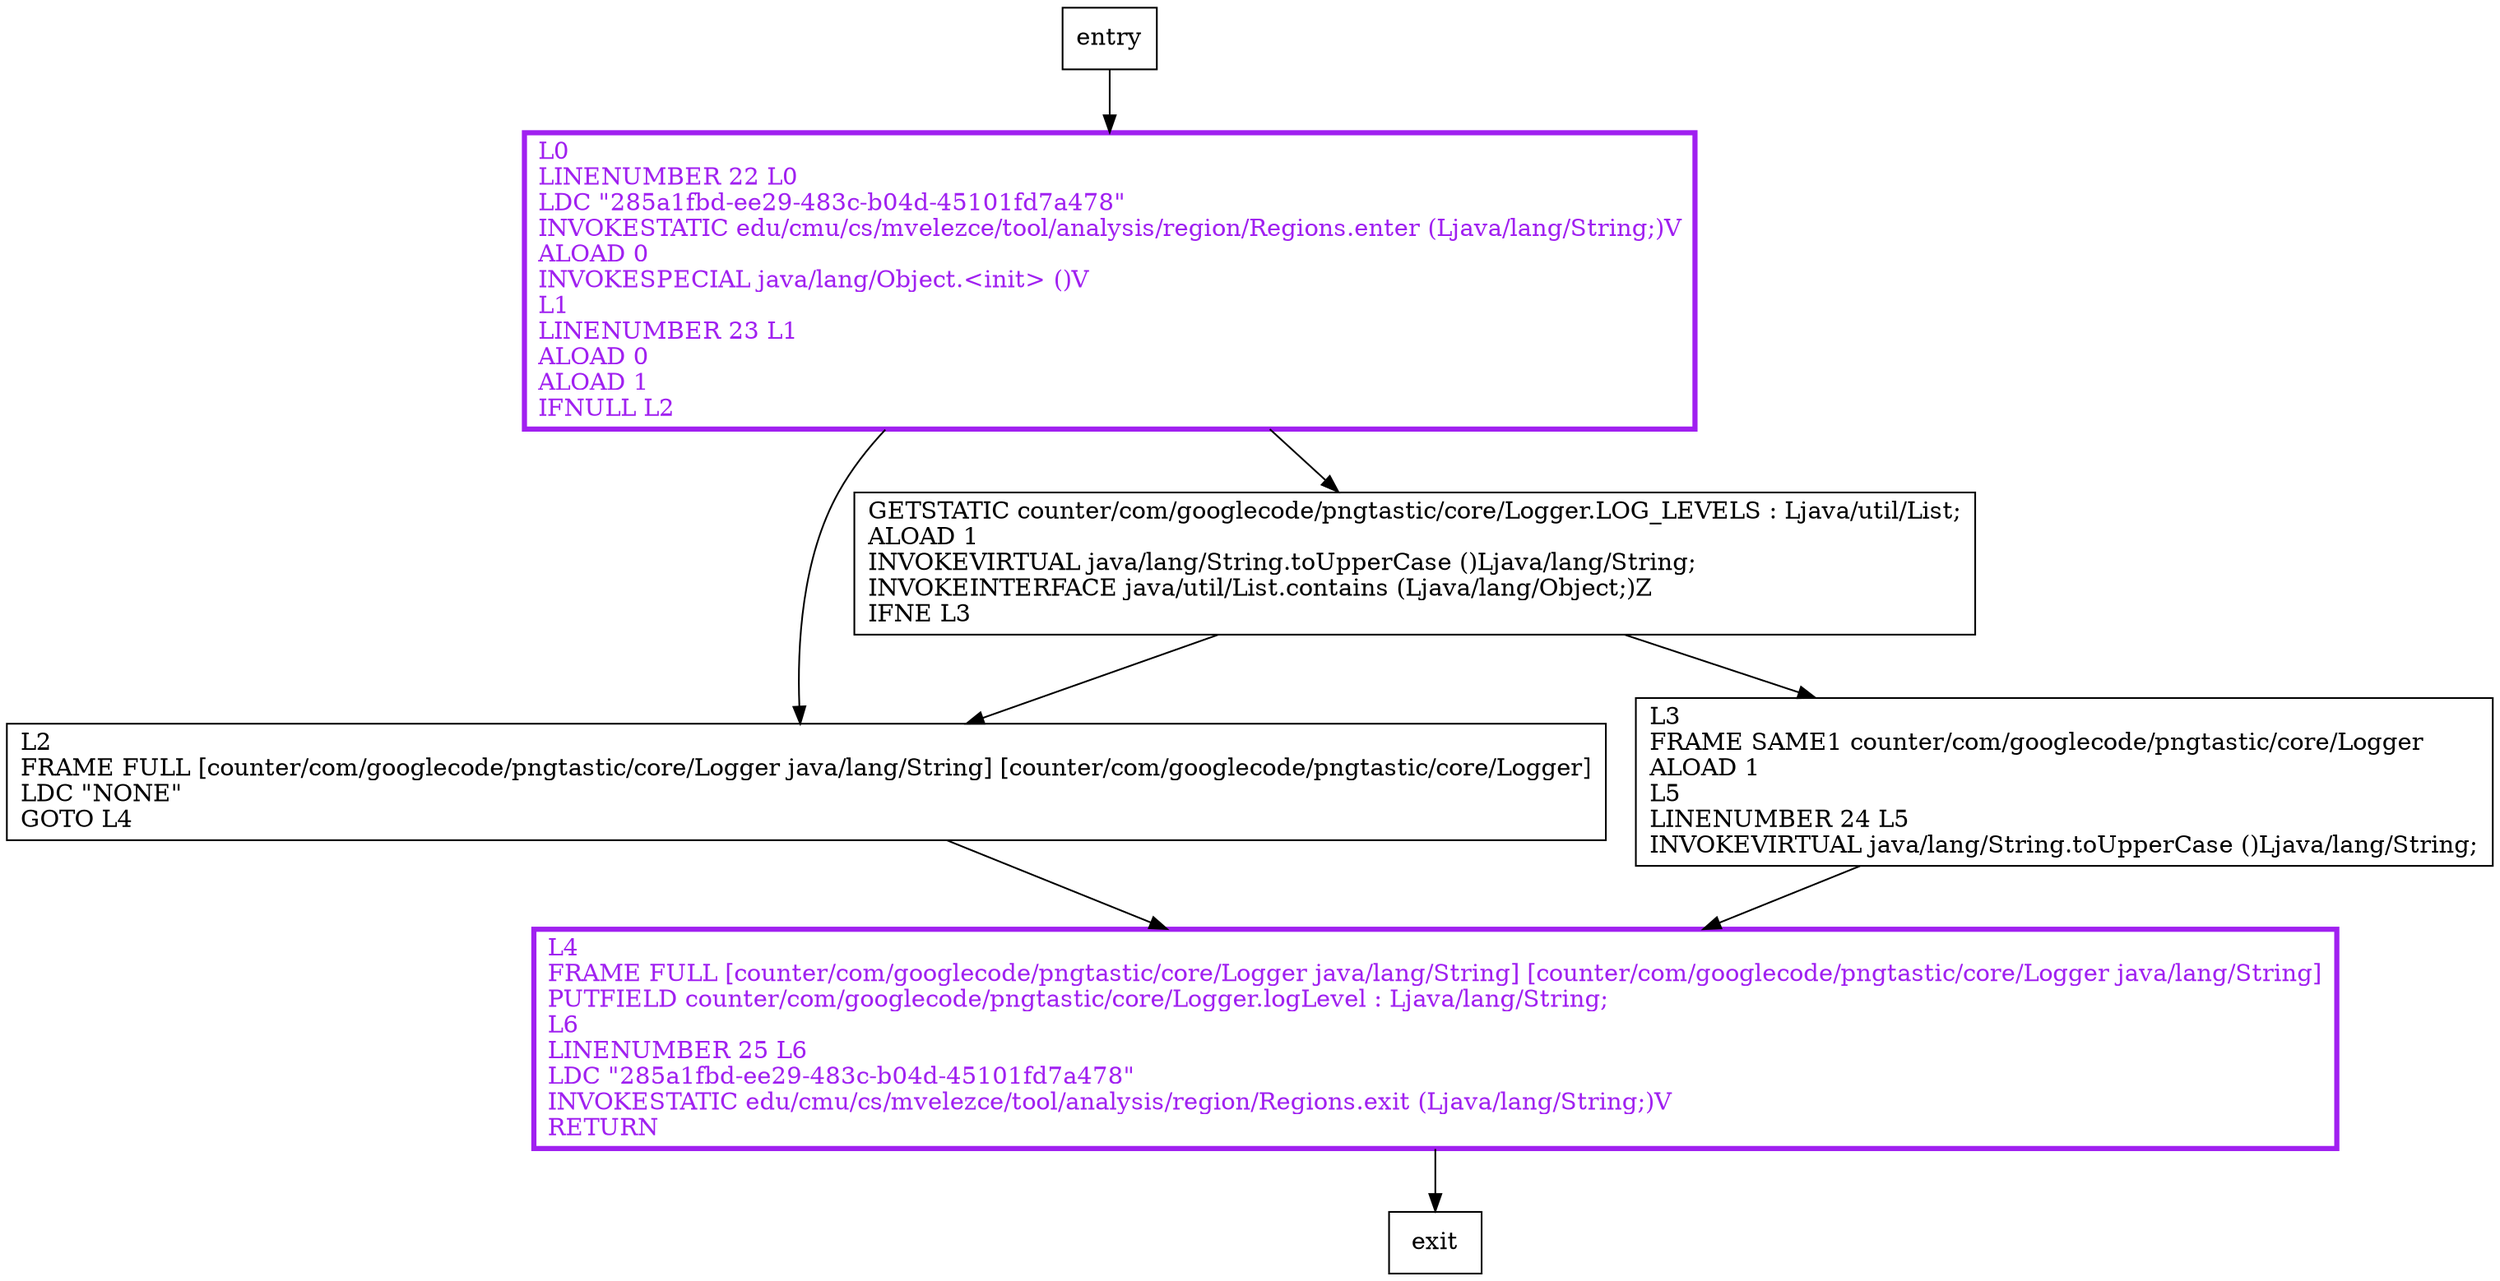 digraph <init> {
node [shape=record];
1762902523 [label="L0\lLINENUMBER 22 L0\lLDC \"285a1fbd-ee29-483c-b04d-45101fd7a478\"\lINVOKESTATIC edu/cmu/cs/mvelezce/tool/analysis/region/Regions.enter (Ljava/lang/String;)V\lALOAD 0\lINVOKESPECIAL java/lang/Object.\<init\> ()V\lL1\lLINENUMBER 23 L1\lALOAD 0\lALOAD 1\lIFNULL L2\l"];
1620890840 [label="L3\lFRAME SAME1 counter/com/googlecode/pngtastic/core/Logger\lALOAD 1\lL5\lLINENUMBER 24 L5\lINVOKEVIRTUAL java/lang/String.toUpperCase ()Ljava/lang/String;\l"];
1725008249 [label="L2\lFRAME FULL [counter/com/googlecode/pngtastic/core/Logger java/lang/String] [counter/com/googlecode/pngtastic/core/Logger]\lLDC \"NONE\"\lGOTO L4\l"];
197964393 [label="GETSTATIC counter/com/googlecode/pngtastic/core/Logger.LOG_LEVELS : Ljava/util/List;\lALOAD 1\lINVOKEVIRTUAL java/lang/String.toUpperCase ()Ljava/lang/String;\lINVOKEINTERFACE java/util/List.contains (Ljava/lang/Object;)Z\lIFNE L3\l"];
402115881 [label="L4\lFRAME FULL [counter/com/googlecode/pngtastic/core/Logger java/lang/String] [counter/com/googlecode/pngtastic/core/Logger java/lang/String]\lPUTFIELD counter/com/googlecode/pngtastic/core/Logger.logLevel : Ljava/lang/String;\lL6\lLINENUMBER 25 L6\lLDC \"285a1fbd-ee29-483c-b04d-45101fd7a478\"\lINVOKESTATIC edu/cmu/cs/mvelezce/tool/analysis/region/Regions.exit (Ljava/lang/String;)V\lRETURN\l"];
entry;
exit;
entry -> 1762902523;
1762902523 -> 1725008249;
1762902523 -> 197964393;
1620890840 -> 402115881;
1725008249 -> 402115881;
197964393 -> 1620890840;
197964393 -> 1725008249;
402115881 -> exit;
1762902523[fontcolor="purple", penwidth=3, color="purple"];
402115881[fontcolor="purple", penwidth=3, color="purple"];
}
